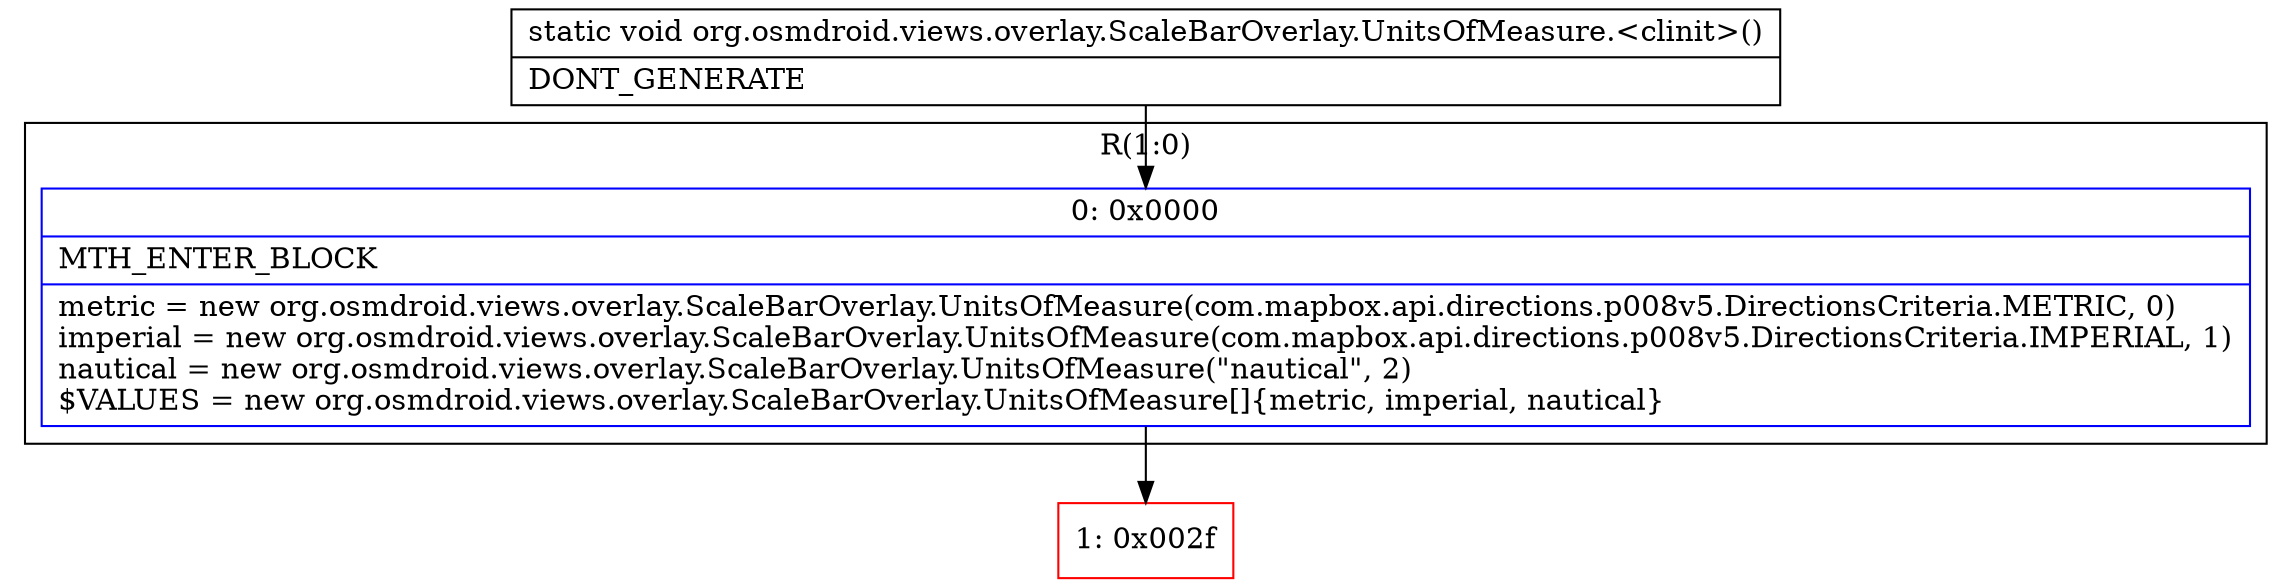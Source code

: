 digraph "CFG fororg.osmdroid.views.overlay.ScaleBarOverlay.UnitsOfMeasure.\<clinit\>()V" {
subgraph cluster_Region_903212596 {
label = "R(1:0)";
node [shape=record,color=blue];
Node_0 [shape=record,label="{0\:\ 0x0000|MTH_ENTER_BLOCK\l|metric = new org.osmdroid.views.overlay.ScaleBarOverlay.UnitsOfMeasure(com.mapbox.api.directions.p008v5.DirectionsCriteria.METRIC, 0)\limperial = new org.osmdroid.views.overlay.ScaleBarOverlay.UnitsOfMeasure(com.mapbox.api.directions.p008v5.DirectionsCriteria.IMPERIAL, 1)\lnautical = new org.osmdroid.views.overlay.ScaleBarOverlay.UnitsOfMeasure(\"nautical\", 2)\l$VALUES = new org.osmdroid.views.overlay.ScaleBarOverlay.UnitsOfMeasure[]\{metric, imperial, nautical\}\l}"];
}
Node_1 [shape=record,color=red,label="{1\:\ 0x002f}"];
MethodNode[shape=record,label="{static void org.osmdroid.views.overlay.ScaleBarOverlay.UnitsOfMeasure.\<clinit\>()  | DONT_GENERATE\l}"];
MethodNode -> Node_0;
Node_0 -> Node_1;
}

